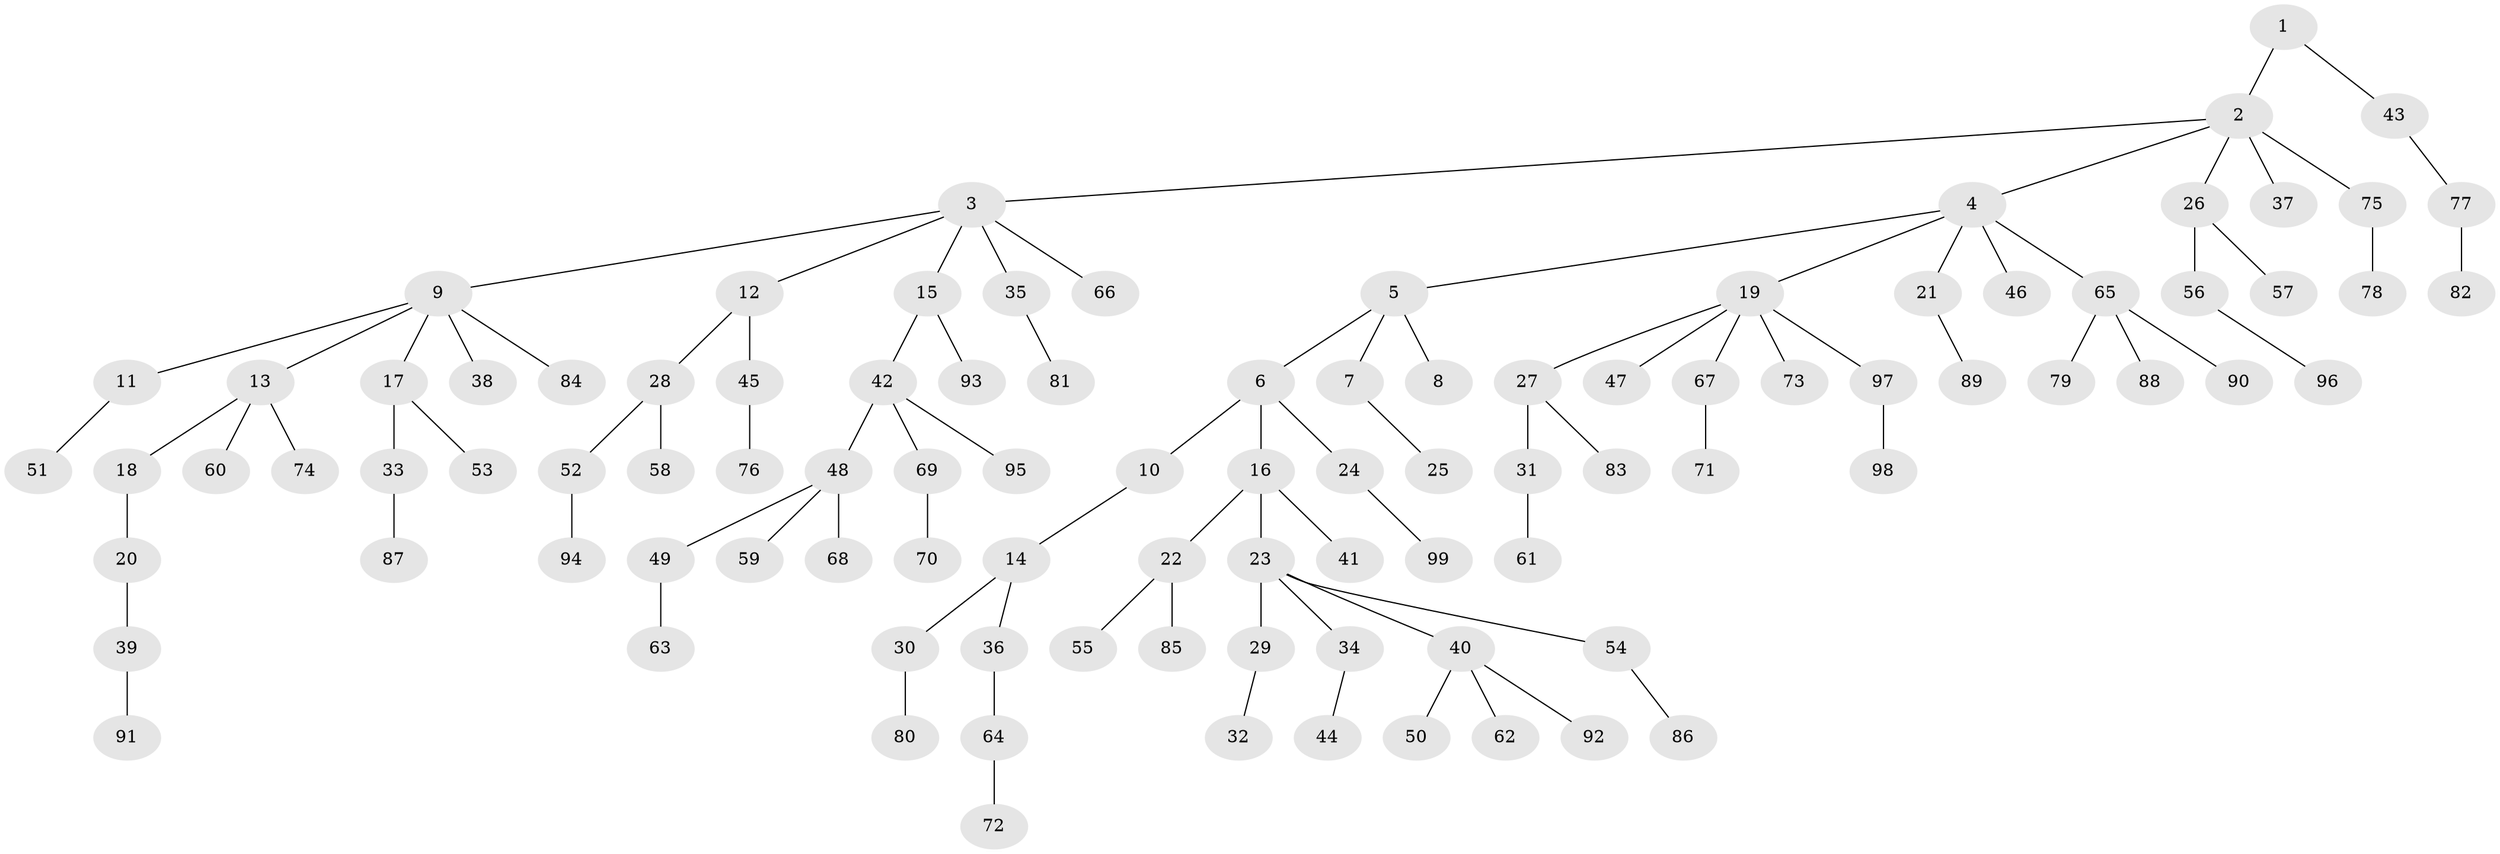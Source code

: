 // Generated by graph-tools (version 1.1) at 2025/53/03/09/25 04:53:41]
// undirected, 99 vertices, 98 edges
graph export_dot {
graph [start="1"]
  node [color=gray90,style=filled];
  1;
  2;
  3;
  4;
  5;
  6;
  7;
  8;
  9;
  10;
  11;
  12;
  13;
  14;
  15;
  16;
  17;
  18;
  19;
  20;
  21;
  22;
  23;
  24;
  25;
  26;
  27;
  28;
  29;
  30;
  31;
  32;
  33;
  34;
  35;
  36;
  37;
  38;
  39;
  40;
  41;
  42;
  43;
  44;
  45;
  46;
  47;
  48;
  49;
  50;
  51;
  52;
  53;
  54;
  55;
  56;
  57;
  58;
  59;
  60;
  61;
  62;
  63;
  64;
  65;
  66;
  67;
  68;
  69;
  70;
  71;
  72;
  73;
  74;
  75;
  76;
  77;
  78;
  79;
  80;
  81;
  82;
  83;
  84;
  85;
  86;
  87;
  88;
  89;
  90;
  91;
  92;
  93;
  94;
  95;
  96;
  97;
  98;
  99;
  1 -- 2;
  1 -- 43;
  2 -- 3;
  2 -- 4;
  2 -- 26;
  2 -- 37;
  2 -- 75;
  3 -- 9;
  3 -- 12;
  3 -- 15;
  3 -- 35;
  3 -- 66;
  4 -- 5;
  4 -- 19;
  4 -- 21;
  4 -- 46;
  4 -- 65;
  5 -- 6;
  5 -- 7;
  5 -- 8;
  6 -- 10;
  6 -- 16;
  6 -- 24;
  7 -- 25;
  9 -- 11;
  9 -- 13;
  9 -- 17;
  9 -- 38;
  9 -- 84;
  10 -- 14;
  11 -- 51;
  12 -- 28;
  12 -- 45;
  13 -- 18;
  13 -- 60;
  13 -- 74;
  14 -- 30;
  14 -- 36;
  15 -- 42;
  15 -- 93;
  16 -- 22;
  16 -- 23;
  16 -- 41;
  17 -- 33;
  17 -- 53;
  18 -- 20;
  19 -- 27;
  19 -- 47;
  19 -- 67;
  19 -- 73;
  19 -- 97;
  20 -- 39;
  21 -- 89;
  22 -- 55;
  22 -- 85;
  23 -- 29;
  23 -- 34;
  23 -- 40;
  23 -- 54;
  24 -- 99;
  26 -- 56;
  26 -- 57;
  27 -- 31;
  27 -- 83;
  28 -- 52;
  28 -- 58;
  29 -- 32;
  30 -- 80;
  31 -- 61;
  33 -- 87;
  34 -- 44;
  35 -- 81;
  36 -- 64;
  39 -- 91;
  40 -- 50;
  40 -- 62;
  40 -- 92;
  42 -- 48;
  42 -- 69;
  42 -- 95;
  43 -- 77;
  45 -- 76;
  48 -- 49;
  48 -- 59;
  48 -- 68;
  49 -- 63;
  52 -- 94;
  54 -- 86;
  56 -- 96;
  64 -- 72;
  65 -- 79;
  65 -- 88;
  65 -- 90;
  67 -- 71;
  69 -- 70;
  75 -- 78;
  77 -- 82;
  97 -- 98;
}
